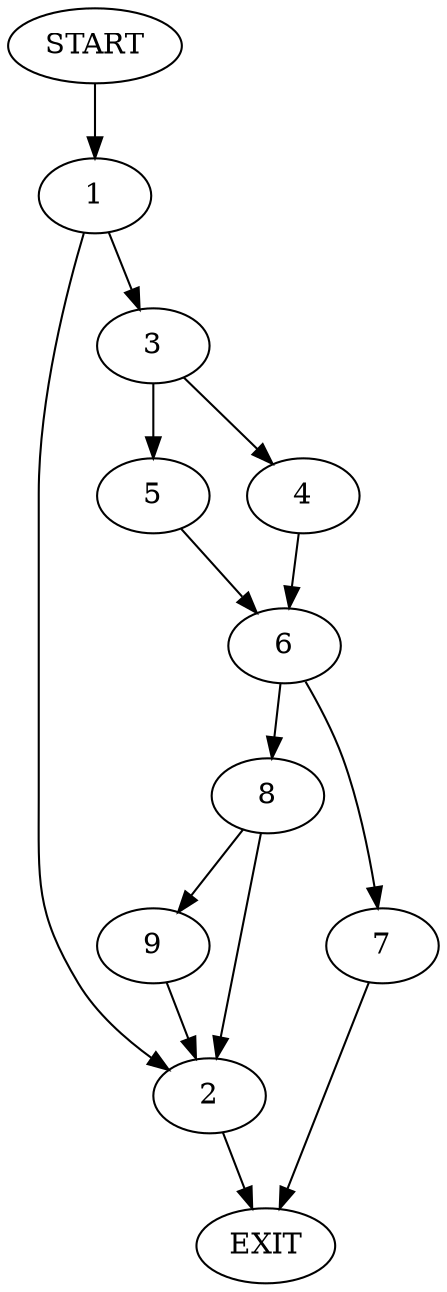 digraph {
0 [label="START"]
10 [label="EXIT"]
0 -> 1
1 -> 2
1 -> 3
3 -> 4
3 -> 5
2 -> 10
5 -> 6
4 -> 6
6 -> 7
6 -> 8
7 -> 10
8 -> 2
8 -> 9
9 -> 2
}
